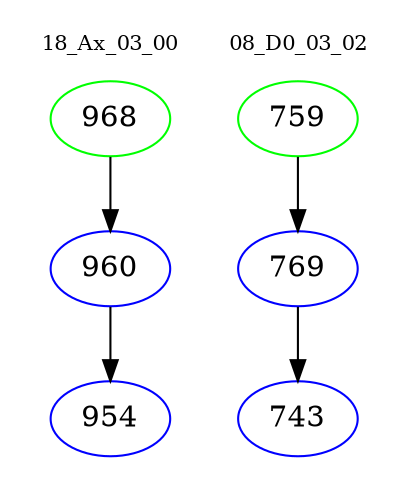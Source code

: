 digraph{
subgraph cluster_0 {
color = white
label = "18_Ax_03_00";
fontsize=10;
T0_968 [label="968", color="green"]
T0_968 -> T0_960 [color="black"]
T0_960 [label="960", color="blue"]
T0_960 -> T0_954 [color="black"]
T0_954 [label="954", color="blue"]
}
subgraph cluster_1 {
color = white
label = "08_D0_03_02";
fontsize=10;
T1_759 [label="759", color="green"]
T1_759 -> T1_769 [color="black"]
T1_769 [label="769", color="blue"]
T1_769 -> T1_743 [color="black"]
T1_743 [label="743", color="blue"]
}
}
